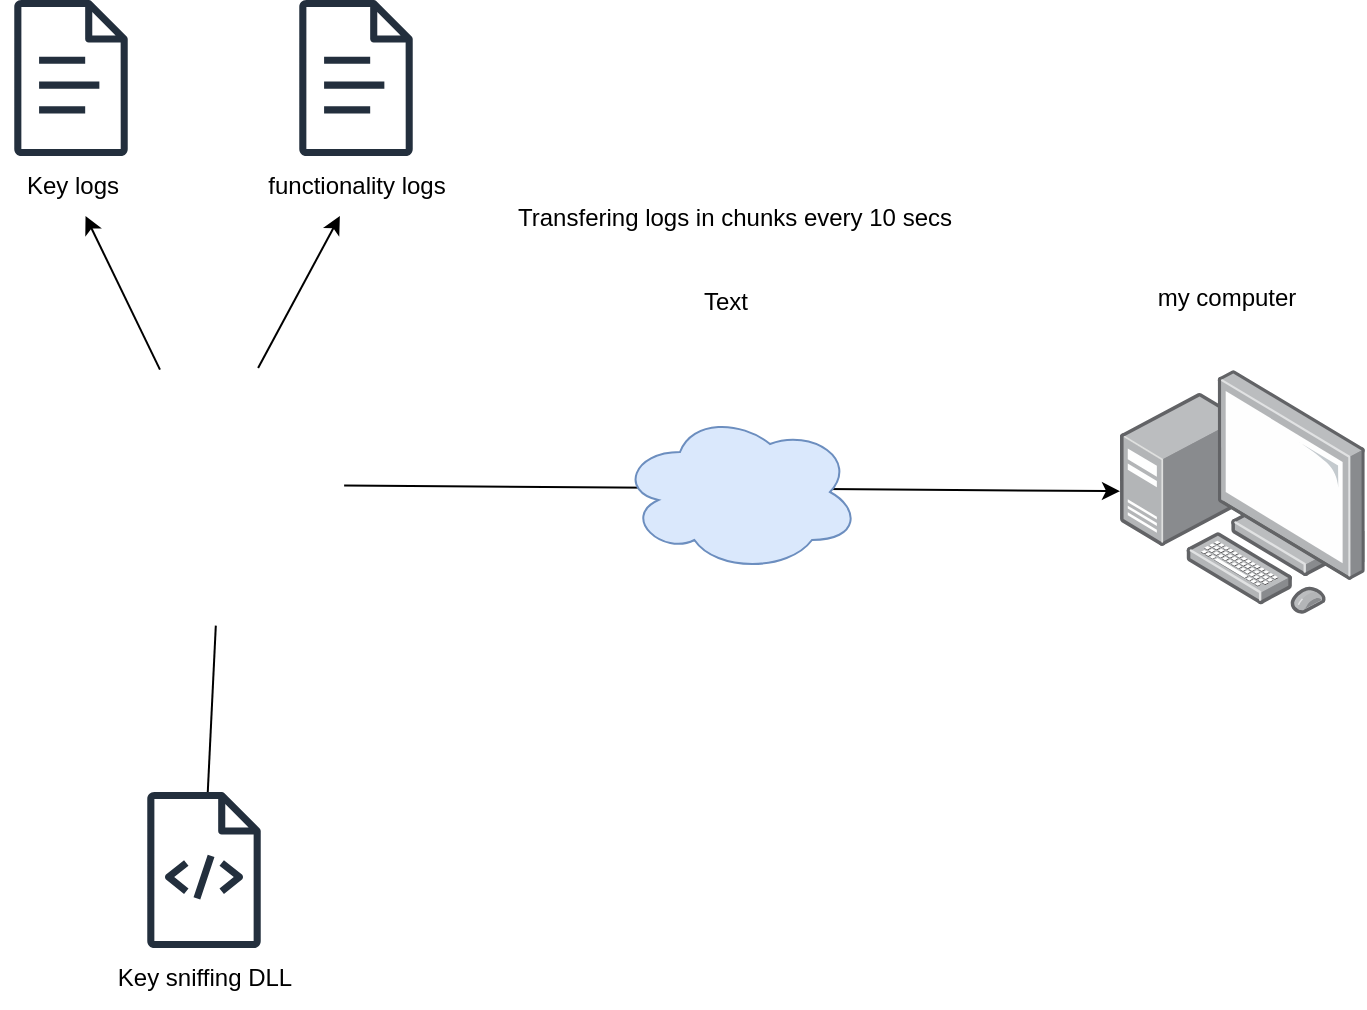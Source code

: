 <mxfile version="24.7.17">
  <diagram name="Page-1" id="c9M1TUY1aTd4xt1866uq">
    <mxGraphModel dx="1434" dy="1915" grid="1" gridSize="10" guides="1" tooltips="1" connect="1" arrows="1" fold="1" page="1" pageScale="1" pageWidth="827" pageHeight="1169" math="0" shadow="0">
      <root>
        <mxCell id="0" />
        <mxCell id="1" parent="0" />
        <mxCell id="QgRw9uz2MA8Z4OPdevN0-3" value="" style="shape=image;html=1;verticalAlign=top;verticalLabelPosition=bottom;labelBackgroundColor=#ffffff;imageAspect=0;aspect=fixed;image=https://cdn0.iconfinder.com/data/icons/forgen-seo-1/64/bug-128.png" vertex="1" parent="1">
          <mxGeometry x="94" y="-431.2" width="128" height="128" as="geometry" />
        </mxCell>
        <mxCell id="QgRw9uz2MA8Z4OPdevN0-5" value="" style="endArrow=none;html=1;rounded=0;" edge="1" parent="1" source="QgRw9uz2MA8Z4OPdevN0-8" target="QgRw9uz2MA8Z4OPdevN0-3">
          <mxGeometry width="50" height="50" relative="1" as="geometry">
            <mxPoint x="207" y="-481.2" as="sourcePoint" />
            <mxPoint x="337" y="-381.2" as="targetPoint" />
          </mxGeometry>
        </mxCell>
        <mxCell id="QgRw9uz2MA8Z4OPdevN0-13" value="" style="group" vertex="1" connectable="0" parent="1">
          <mxGeometry x="94" y="-220" width="110" height="108" as="geometry" />
        </mxCell>
        <mxCell id="QgRw9uz2MA8Z4OPdevN0-8" value="" style="sketch=0;outlineConnect=0;fontColor=#232F3E;gradientColor=none;fillColor=#232F3D;strokeColor=none;dashed=0;verticalLabelPosition=bottom;verticalAlign=top;align=center;html=1;fontSize=12;fontStyle=0;aspect=fixed;pointerEvents=1;shape=mxgraph.aws4.source_code;" vertex="1" parent="QgRw9uz2MA8Z4OPdevN0-13">
          <mxGeometry x="26.5" width="57" height="78" as="geometry" />
        </mxCell>
        <mxCell id="QgRw9uz2MA8Z4OPdevN0-12" value="Key sniffing DLL" style="text;html=1;align=center;verticalAlign=middle;resizable=0;points=[];autosize=1;strokeColor=none;fillColor=none;" vertex="1" parent="QgRw9uz2MA8Z4OPdevN0-13">
          <mxGeometry y="78" width="110" height="30" as="geometry" />
        </mxCell>
        <mxCell id="QgRw9uz2MA8Z4OPdevN0-17" value="" style="image;points=[];aspect=fixed;html=1;align=center;shadow=0;dashed=0;image=img/lib/allied_telesis/computer_and_terminals/Personal_Computer_with_Server.svg;" vertex="1" parent="1">
          <mxGeometry x="607" y="-431.2" width="122.4" height="122.4" as="geometry" />
        </mxCell>
        <mxCell id="QgRw9uz2MA8Z4OPdevN0-18" value="" style="endArrow=classic;html=1;rounded=0;exitX=0.977;exitY=0.453;exitDx=0;exitDy=0;exitPerimeter=0;" edge="1" parent="1" source="QgRw9uz2MA8Z4OPdevN0-3" target="QgRw9uz2MA8Z4OPdevN0-17">
          <mxGeometry width="50" height="50" relative="1" as="geometry">
            <mxPoint x="247" y="-361.2" as="sourcePoint" />
            <mxPoint x="297" y="-411.2" as="targetPoint" />
          </mxGeometry>
        </mxCell>
        <mxCell id="QgRw9uz2MA8Z4OPdevN0-14" value="" style="ellipse;shape=cloud;whiteSpace=wrap;html=1;labelBackgroundColor=#a39595;fillColor=#dae8fc;strokeColor=#6c8ebf;" vertex="1" parent="1">
          <mxGeometry x="357" y="-410" width="120" height="80" as="geometry" />
        </mxCell>
        <mxCell id="QgRw9uz2MA8Z4OPdevN0-19" value="Transfering logs in chunks every 10 secs" style="text;html=1;align=center;verticalAlign=middle;resizable=0;points=[];autosize=1;strokeColor=none;fillColor=none;" vertex="1" parent="1">
          <mxGeometry x="294" y="-522" width="240" height="30" as="geometry" />
        </mxCell>
        <mxCell id="QgRw9uz2MA8Z4OPdevN0-23" value="" style="endArrow=classic;html=1;rounded=0;" edge="1" parent="1" source="QgRw9uz2MA8Z4OPdevN0-3" target="QgRw9uz2MA8Z4OPdevN0-27">
          <mxGeometry width="50" height="50" relative="1" as="geometry">
            <mxPoint x="120" y="-420" as="sourcePoint" />
            <mxPoint x="120" y="-510" as="targetPoint" />
          </mxGeometry>
        </mxCell>
        <mxCell id="QgRw9uz2MA8Z4OPdevN0-24" value="" style="endArrow=classic;html=1;rounded=0;exitX=0.641;exitY=-0.006;exitDx=0;exitDy=0;exitPerimeter=0;" edge="1" parent="1" source="QgRw9uz2MA8Z4OPdevN0-3" target="QgRw9uz2MA8Z4OPdevN0-28">
          <mxGeometry width="50" height="50" relative="1" as="geometry">
            <mxPoint x="210" y="-431.2" as="sourcePoint" />
            <mxPoint x="180" y="-540" as="targetPoint" />
          </mxGeometry>
        </mxCell>
        <mxCell id="QgRw9uz2MA8Z4OPdevN0-29" value="" style="shape=image;html=1;verticalAlign=top;verticalLabelPosition=bottom;labelBackgroundColor=#ffffff;imageAspect=0;aspect=fixed;image=https://cdn1.iconfinder.com/data/icons/unicons-line-vol-5/24/process-128.png" vertex="1" parent="1">
          <mxGeometry x="372" y="-500" width="90" height="90" as="geometry" />
        </mxCell>
        <mxCell id="QgRw9uz2MA8Z4OPdevN0-31" value="" style="group" vertex="1" connectable="0" parent="1">
          <mxGeometry x="47.5" y="-616" width="70" height="108" as="geometry" />
        </mxCell>
        <mxCell id="QgRw9uz2MA8Z4OPdevN0-20" value="" style="sketch=0;outlineConnect=0;fontColor=#232F3E;gradientColor=none;fillColor=#232F3D;strokeColor=none;dashed=0;verticalLabelPosition=bottom;verticalAlign=top;align=center;html=1;fontSize=12;fontStyle=0;aspect=fixed;pointerEvents=1;shape=mxgraph.aws4.document;" vertex="1" parent="QgRw9uz2MA8Z4OPdevN0-31">
          <mxGeometry x="6.5" width="57" height="78" as="geometry" />
        </mxCell>
        <mxCell id="QgRw9uz2MA8Z4OPdevN0-27" value="Key logs" style="text;html=1;align=center;verticalAlign=middle;resizable=0;points=[];autosize=1;strokeColor=none;fillColor=none;" vertex="1" parent="QgRw9uz2MA8Z4OPdevN0-31">
          <mxGeometry y="78" width="70" height="30" as="geometry" />
        </mxCell>
        <mxCell id="QgRw9uz2MA8Z4OPdevN0-32" value="" style="group" vertex="1" connectable="0" parent="1">
          <mxGeometry x="170" y="-616" width="110" height="108" as="geometry" />
        </mxCell>
        <mxCell id="QgRw9uz2MA8Z4OPdevN0-21" value="" style="sketch=0;outlineConnect=0;fontColor=#232F3E;gradientColor=none;fillColor=#232F3D;strokeColor=none;dashed=0;verticalLabelPosition=bottom;verticalAlign=top;align=center;html=1;fontSize=12;fontStyle=0;aspect=fixed;pointerEvents=1;shape=mxgraph.aws4.document;" vertex="1" parent="QgRw9uz2MA8Z4OPdevN0-32">
          <mxGeometry x="26.5" width="57" height="78" as="geometry" />
        </mxCell>
        <mxCell id="QgRw9uz2MA8Z4OPdevN0-28" value="functionality logs" style="text;html=1;align=center;verticalAlign=middle;resizable=0;points=[];autosize=1;strokeColor=none;fillColor=none;" vertex="1" parent="QgRw9uz2MA8Z4OPdevN0-32">
          <mxGeometry y="78" width="110" height="30" as="geometry" />
        </mxCell>
        <mxCell id="QgRw9uz2MA8Z4OPdevN0-33" value="my computer" style="text;html=1;align=center;verticalAlign=middle;resizable=0;points=[];autosize=1;strokeColor=none;fillColor=none;" vertex="1" parent="1">
          <mxGeometry x="615" y="-482" width="90" height="30" as="geometry" />
        </mxCell>
        <mxCell id="QgRw9uz2MA8Z4OPdevN0-34" value="Text" style="text;strokeColor=none;align=center;fillColor=none;html=1;verticalAlign=middle;whiteSpace=wrap;rounded=0;" vertex="1" parent="1">
          <mxGeometry x="380" y="-480" width="60" height="30" as="geometry" />
        </mxCell>
      </root>
    </mxGraphModel>
  </diagram>
</mxfile>
